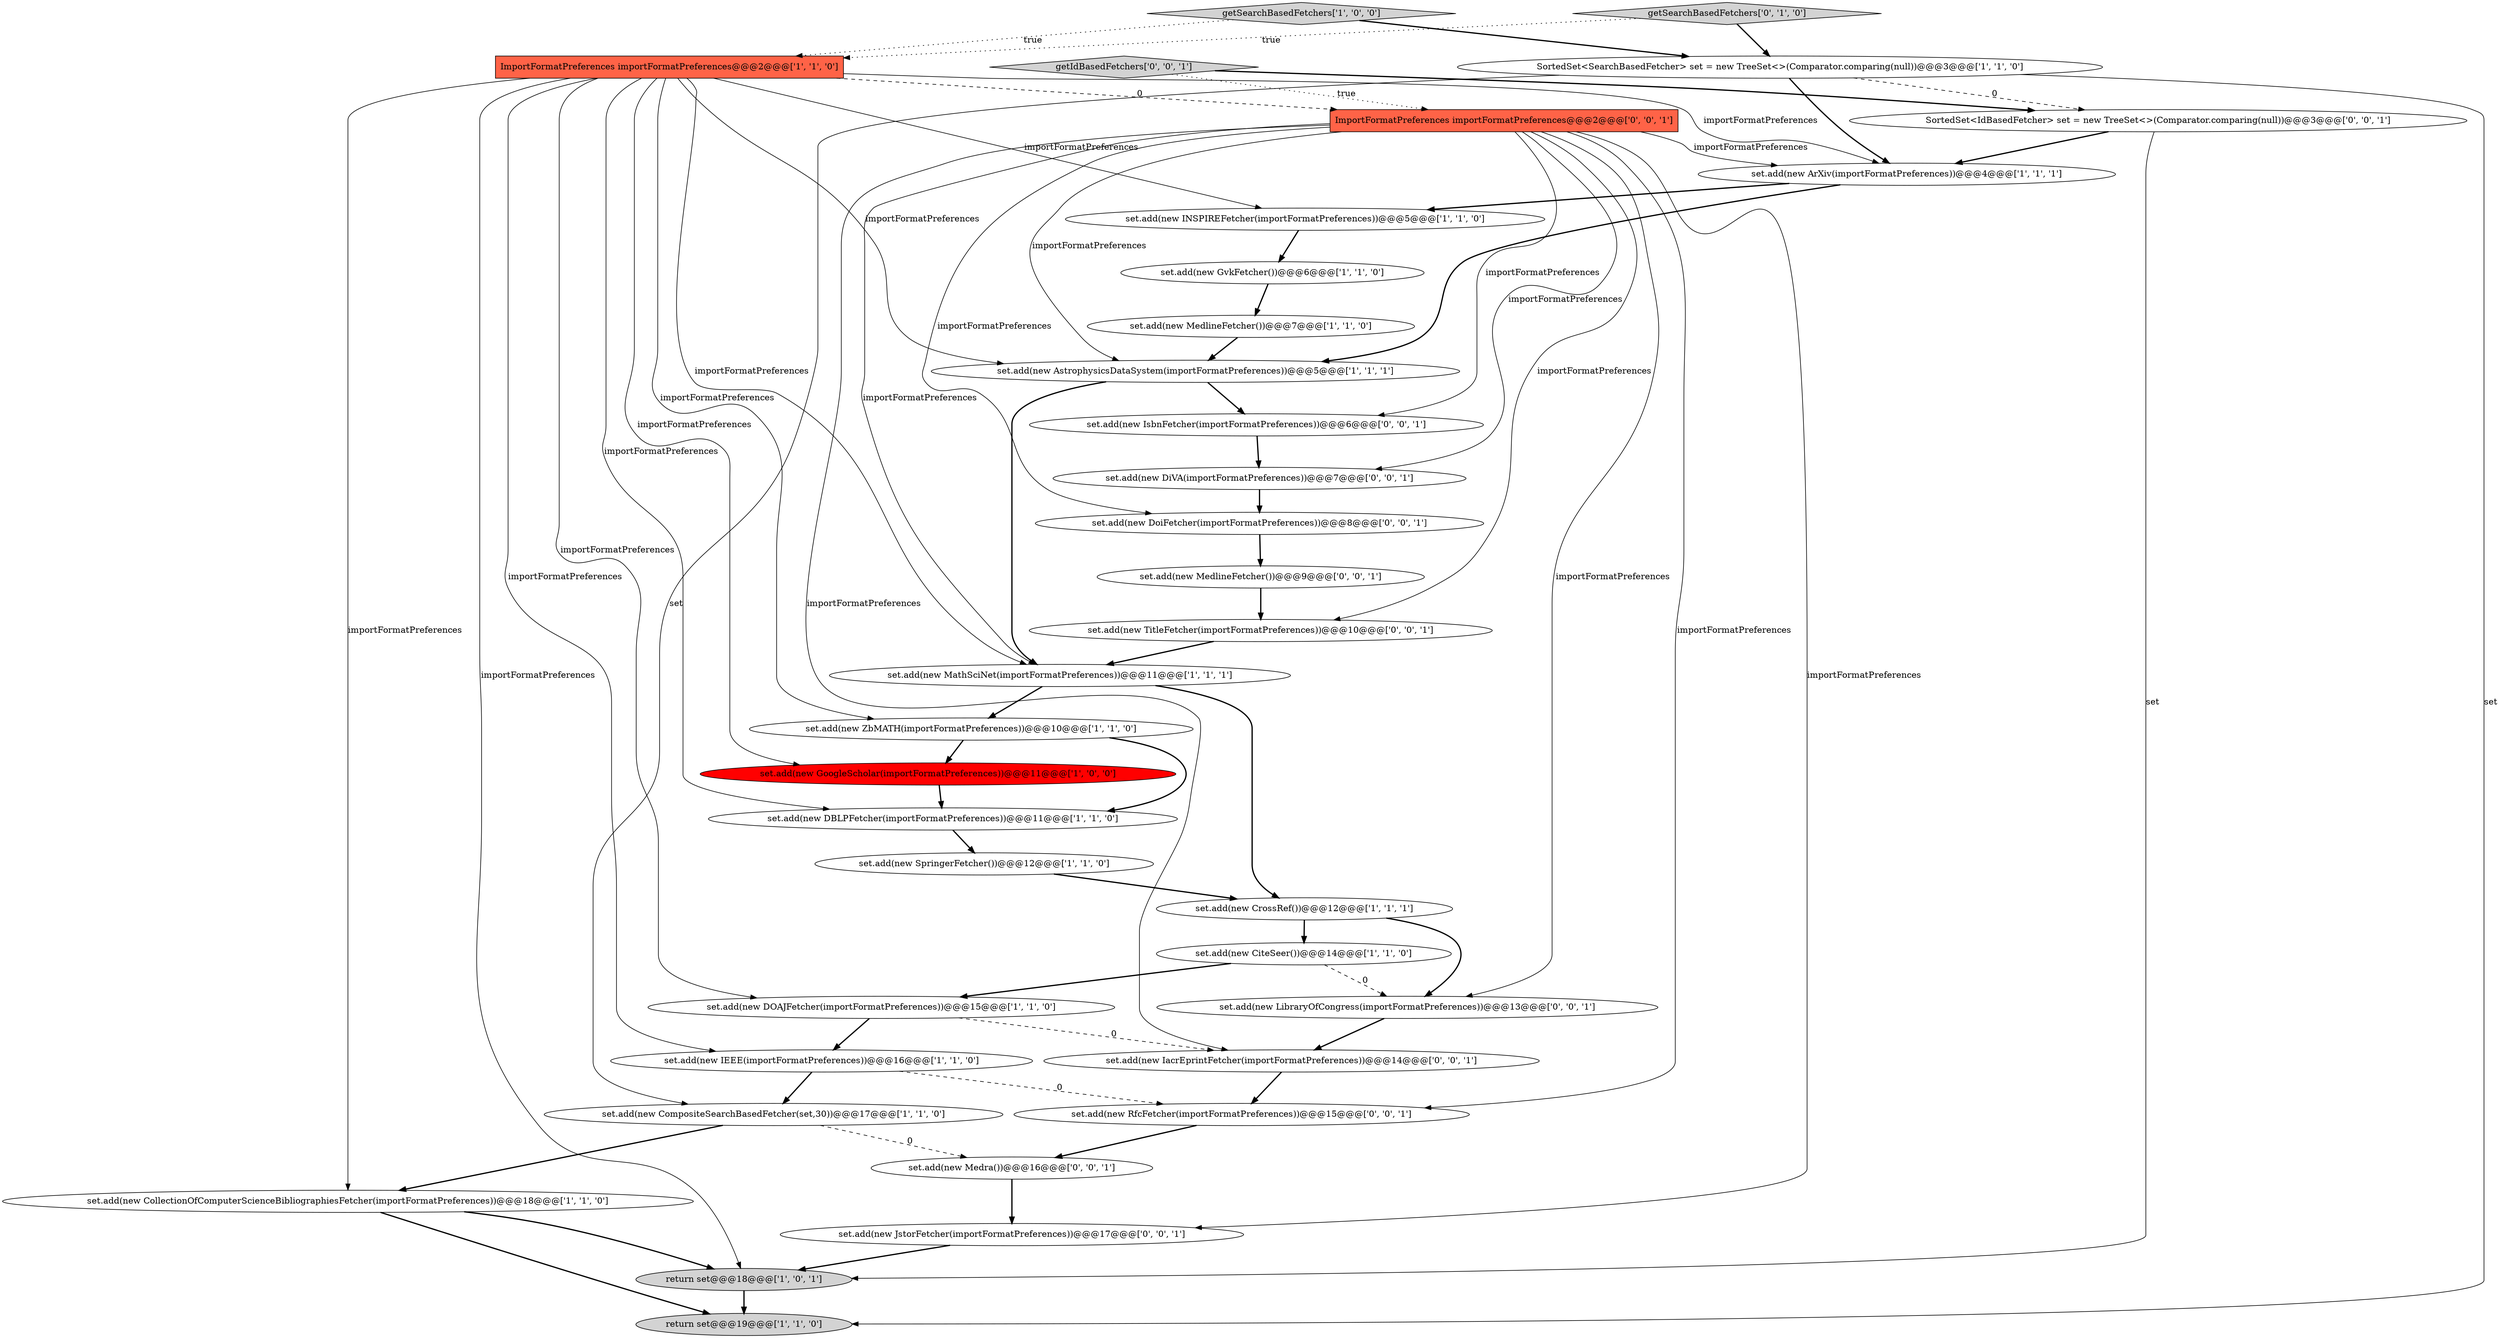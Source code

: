 digraph {
18 [style = filled, label = "return set@@@18@@@['1', '0', '1']", fillcolor = lightgray, shape = ellipse image = "AAA0AAABBB1BBB"];
8 [style = filled, label = "set.add(new SpringerFetcher())@@@12@@@['1', '1', '0']", fillcolor = white, shape = ellipse image = "AAA0AAABBB1BBB"];
3 [style = filled, label = "set.add(new GoogleScholar(importFormatPreferences))@@@11@@@['1', '0', '0']", fillcolor = red, shape = ellipse image = "AAA1AAABBB1BBB"];
2 [style = filled, label = "set.add(new DBLPFetcher(importFormatPreferences))@@@11@@@['1', '1', '0']", fillcolor = white, shape = ellipse image = "AAA0AAABBB1BBB"];
23 [style = filled, label = "set.add(new Medra())@@@16@@@['0', '0', '1']", fillcolor = white, shape = ellipse image = "AAA0AAABBB3BBB"];
11 [style = filled, label = "set.add(new INSPIREFetcher(importFormatPreferences))@@@5@@@['1', '1', '0']", fillcolor = white, shape = ellipse image = "AAA0AAABBB1BBB"];
13 [style = filled, label = "getSearchBasedFetchers['1', '0', '0']", fillcolor = lightgray, shape = diamond image = "AAA0AAABBB1BBB"];
6 [style = filled, label = "set.add(new DOAJFetcher(importFormatPreferences))@@@15@@@['1', '1', '0']", fillcolor = white, shape = ellipse image = "AAA0AAABBB1BBB"];
16 [style = filled, label = "set.add(new MedlineFetcher())@@@7@@@['1', '1', '0']", fillcolor = white, shape = ellipse image = "AAA0AAABBB1BBB"];
21 [style = filled, label = "getSearchBasedFetchers['0', '1', '0']", fillcolor = lightgray, shape = diamond image = "AAA0AAABBB2BBB"];
27 [style = filled, label = "SortedSet<IdBasedFetcher> set = new TreeSet<>(Comparator.comparing(null))@@@3@@@['0', '0', '1']", fillcolor = white, shape = ellipse image = "AAA0AAABBB3BBB"];
32 [style = filled, label = "set.add(new JstorFetcher(importFormatPreferences))@@@17@@@['0', '0', '1']", fillcolor = white, shape = ellipse image = "AAA0AAABBB3BBB"];
1 [style = filled, label = "set.add(new IEEE(importFormatPreferences))@@@16@@@['1', '1', '0']", fillcolor = white, shape = ellipse image = "AAA0AAABBB1BBB"];
29 [style = filled, label = "set.add(new LibraryOfCongress(importFormatPreferences))@@@13@@@['0', '0', '1']", fillcolor = white, shape = ellipse image = "AAA0AAABBB3BBB"];
10 [style = filled, label = "SortedSet<SearchBasedFetcher> set = new TreeSet<>(Comparator.comparing(null))@@@3@@@['1', '1', '0']", fillcolor = white, shape = ellipse image = "AAA0AAABBB1BBB"];
14 [style = filled, label = "set.add(new GvkFetcher())@@@6@@@['1', '1', '0']", fillcolor = white, shape = ellipse image = "AAA0AAABBB1BBB"];
12 [style = filled, label = "set.add(new MathSciNet(importFormatPreferences))@@@11@@@['1', '1', '1']", fillcolor = white, shape = ellipse image = "AAA0AAABBB1BBB"];
25 [style = filled, label = "set.add(new MedlineFetcher())@@@9@@@['0', '0', '1']", fillcolor = white, shape = ellipse image = "AAA0AAABBB3BBB"];
20 [style = filled, label = "set.add(new CrossRef())@@@12@@@['1', '1', '1']", fillcolor = white, shape = ellipse image = "AAA0AAABBB1BBB"];
5 [style = filled, label = "set.add(new AstrophysicsDataSystem(importFormatPreferences))@@@5@@@['1', '1', '1']", fillcolor = white, shape = ellipse image = "AAA0AAABBB1BBB"];
9 [style = filled, label = "set.add(new CollectionOfComputerScienceBibliographiesFetcher(importFormatPreferences))@@@18@@@['1', '1', '0']", fillcolor = white, shape = ellipse image = "AAA0AAABBB1BBB"];
33 [style = filled, label = "set.add(new RfcFetcher(importFormatPreferences))@@@15@@@['0', '0', '1']", fillcolor = white, shape = ellipse image = "AAA0AAABBB3BBB"];
24 [style = filled, label = "set.add(new IacrEprintFetcher(importFormatPreferences))@@@14@@@['0', '0', '1']", fillcolor = white, shape = ellipse image = "AAA0AAABBB3BBB"];
30 [style = filled, label = "set.add(new IsbnFetcher(importFormatPreferences))@@@6@@@['0', '0', '1']", fillcolor = white, shape = ellipse image = "AAA0AAABBB3BBB"];
31 [style = filled, label = "set.add(new DoiFetcher(importFormatPreferences))@@@8@@@['0', '0', '1']", fillcolor = white, shape = ellipse image = "AAA0AAABBB3BBB"];
34 [style = filled, label = "getIdBasedFetchers['0', '0', '1']", fillcolor = lightgray, shape = diamond image = "AAA0AAABBB3BBB"];
7 [style = filled, label = "ImportFormatPreferences importFormatPreferences@@@2@@@['1', '1', '0']", fillcolor = tomato, shape = box image = "AAA0AAABBB1BBB"];
22 [style = filled, label = "set.add(new DiVA(importFormatPreferences))@@@7@@@['0', '0', '1']", fillcolor = white, shape = ellipse image = "AAA0AAABBB3BBB"];
15 [style = filled, label = "set.add(new CiteSeer())@@@14@@@['1', '1', '0']", fillcolor = white, shape = ellipse image = "AAA0AAABBB1BBB"];
28 [style = filled, label = "ImportFormatPreferences importFormatPreferences@@@2@@@['0', '0', '1']", fillcolor = tomato, shape = box image = "AAA0AAABBB3BBB"];
26 [style = filled, label = "set.add(new TitleFetcher(importFormatPreferences))@@@10@@@['0', '0', '1']", fillcolor = white, shape = ellipse image = "AAA0AAABBB3BBB"];
19 [style = filled, label = "set.add(new ZbMATH(importFormatPreferences))@@@10@@@['1', '1', '0']", fillcolor = white, shape = ellipse image = "AAA0AAABBB1BBB"];
4 [style = filled, label = "set.add(new ArXiv(importFormatPreferences))@@@4@@@['1', '1', '1']", fillcolor = white, shape = ellipse image = "AAA0AAABBB1BBB"];
17 [style = filled, label = "return set@@@19@@@['1', '1', '0']", fillcolor = lightgray, shape = ellipse image = "AAA0AAABBB1BBB"];
0 [style = filled, label = "set.add(new CompositeSearchBasedFetcher(set,30))@@@17@@@['1', '1', '0']", fillcolor = white, shape = ellipse image = "AAA0AAABBB1BBB"];
14->16 [style = bold, label=""];
13->10 [style = bold, label=""];
34->28 [style = dotted, label="true"];
21->10 [style = bold, label=""];
1->33 [style = dashed, label="0"];
7->11 [style = solid, label="importFormatPreferences"];
7->19 [style = solid, label="importFormatPreferences"];
0->9 [style = bold, label=""];
30->22 [style = bold, label=""];
28->32 [style = solid, label="importFormatPreferences"];
7->5 [style = solid, label="importFormatPreferences"];
31->25 [style = bold, label=""];
11->14 [style = bold, label=""];
20->29 [style = bold, label=""];
0->23 [style = dashed, label="0"];
28->22 [style = solid, label="importFormatPreferences"];
18->17 [style = bold, label=""];
22->31 [style = bold, label=""];
12->20 [style = bold, label=""];
23->32 [style = bold, label=""];
7->12 [style = solid, label="importFormatPreferences"];
9->17 [style = bold, label=""];
15->6 [style = bold, label=""];
28->30 [style = solid, label="importFormatPreferences"];
15->29 [style = dashed, label="0"];
1->0 [style = bold, label=""];
19->2 [style = bold, label=""];
13->7 [style = dotted, label="true"];
10->27 [style = dashed, label="0"];
7->2 [style = solid, label="importFormatPreferences"];
7->18 [style = solid, label="importFormatPreferences"];
27->18 [style = solid, label="set"];
7->9 [style = solid, label="importFormatPreferences"];
28->33 [style = solid, label="importFormatPreferences"];
33->23 [style = bold, label=""];
24->33 [style = bold, label=""];
6->1 [style = bold, label=""];
28->31 [style = solid, label="importFormatPreferences"];
27->4 [style = bold, label=""];
26->12 [style = bold, label=""];
7->4 [style = solid, label="importFormatPreferences"];
10->17 [style = solid, label="set"];
8->20 [style = bold, label=""];
3->2 [style = bold, label=""];
7->1 [style = solid, label="importFormatPreferences"];
5->12 [style = bold, label=""];
9->18 [style = bold, label=""];
7->28 [style = dashed, label="0"];
6->24 [style = dashed, label="0"];
21->7 [style = dotted, label="true"];
28->24 [style = solid, label="importFormatPreferences"];
7->3 [style = solid, label="importFormatPreferences"];
25->26 [style = bold, label=""];
28->12 [style = solid, label="importFormatPreferences"];
10->4 [style = bold, label=""];
28->5 [style = solid, label="importFormatPreferences"];
16->5 [style = bold, label=""];
28->29 [style = solid, label="importFormatPreferences"];
10->0 [style = solid, label="set"];
5->30 [style = bold, label=""];
32->18 [style = bold, label=""];
7->6 [style = solid, label="importFormatPreferences"];
12->19 [style = bold, label=""];
4->11 [style = bold, label=""];
28->4 [style = solid, label="importFormatPreferences"];
28->26 [style = solid, label="importFormatPreferences"];
20->15 [style = bold, label=""];
29->24 [style = bold, label=""];
19->3 [style = bold, label=""];
4->5 [style = bold, label=""];
2->8 [style = bold, label=""];
34->27 [style = bold, label=""];
}

